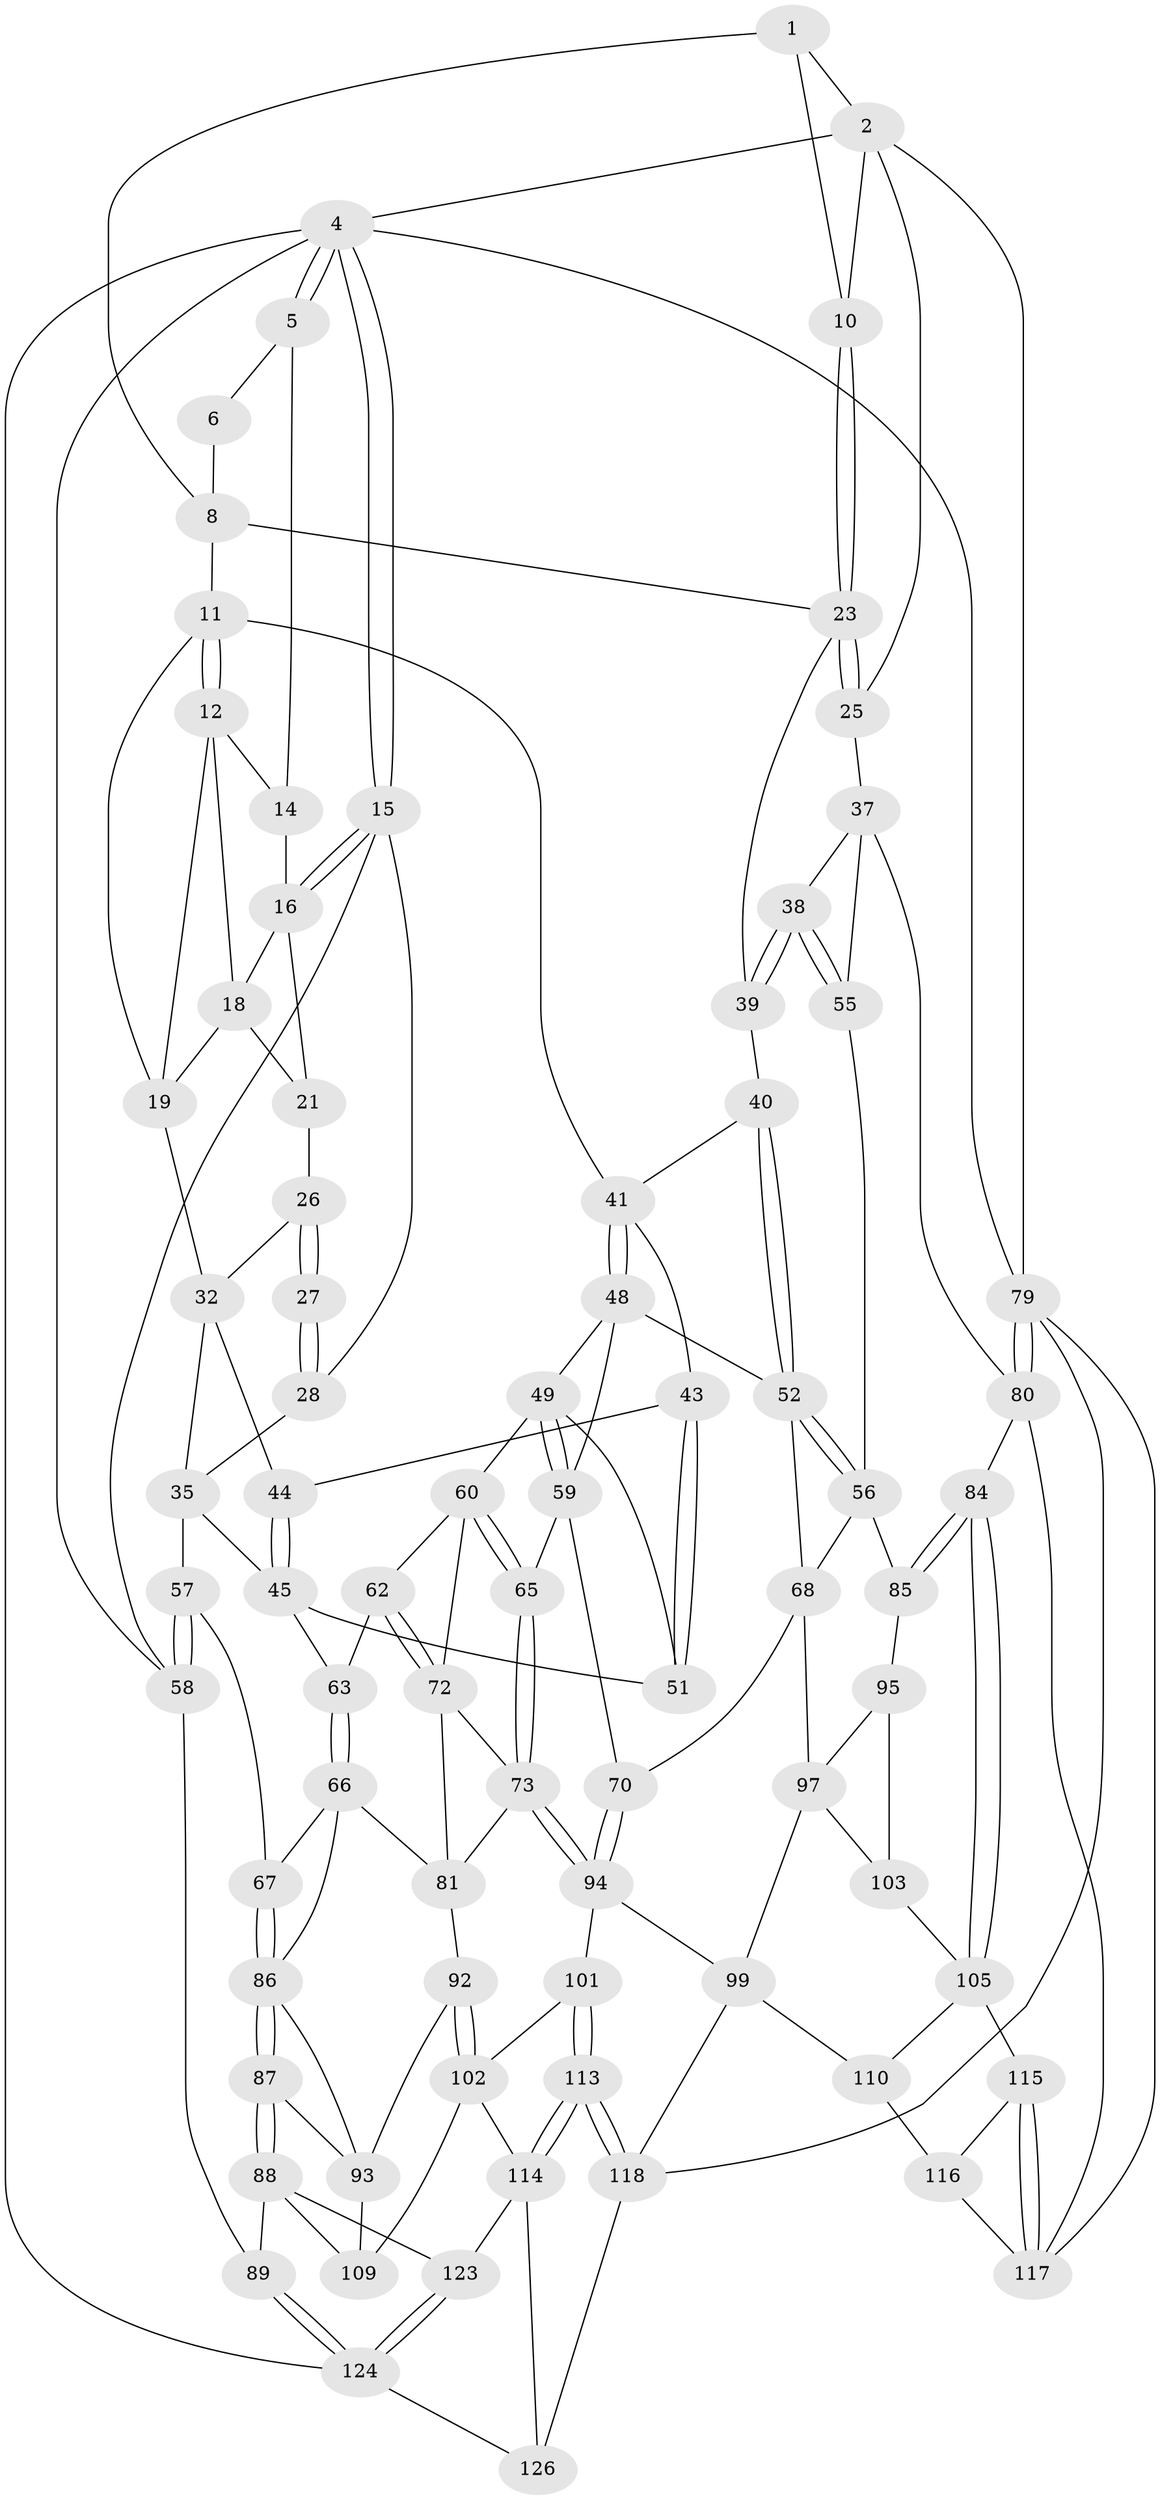 // original degree distribution, {3: 0.015873015873015872, 4: 0.23809523809523808, 6: 0.2222222222222222, 5: 0.5238095238095238}
// Generated by graph-tools (version 1.1) at 2025/42/03/06/25 10:42:34]
// undirected, 79 vertices, 176 edges
graph export_dot {
graph [start="1"]
  node [color=gray90,style=filled];
  1 [pos="+0.7158777696696718+0",super="+7"];
  2 [pos="+0.8377133654536231+0",super="+3"];
  4 [pos="+0+0",super="+77"];
  5 [pos="+0.3671990500604338+0"];
  6 [pos="+0.5140536993612651+0"];
  8 [pos="+0.5815155743449195+0.19113023967006354",super="+9"];
  10 [pos="+0.8362116243018257+0.11209580056349322"];
  11 [pos="+0.5607002838151959+0.20909563436060224",super="+34"];
  12 [pos="+0.38682852575942206+0.1027035319231396",super="+13"];
  14 [pos="+0.3596741617450747+0"];
  15 [pos="+0+0",super="+29"];
  16 [pos="+0.1387809736647218+0.08248644687249512",super="+17"];
  18 [pos="+0.2009024111015771+0.08273604164108897",super="+20"];
  19 [pos="+0.3254699803698247+0.14740122480137516",super="+31"];
  21 [pos="+0.2689560634517443+0.16167664180084446",super="+22"];
  23 [pos="+0.8598020324672858+0.1427125673943954",super="+24"];
  25 [pos="+1+0"];
  26 [pos="+0.1552139630983116+0.17322657372366848",super="+30"];
  27 [pos="+0.12190769286557018+0.21113762756623763"];
  28 [pos="+0+0.22600266198362748",super="+36"];
  32 [pos="+0.2944679502810444+0.2920911362487334",super="+33"];
  35 [pos="+0.17646463608231905+0.34238636518741294",super="+47"];
  37 [pos="+1+0.2573881641005391",super="+78"];
  38 [pos="+0.872705573434365+0.2980491371338981"];
  39 [pos="+0.8651305345303242+0.29355485798483283"];
  40 [pos="+0.8011775172951761+0.3243177494935038"];
  41 [pos="+0.5616505484074246+0.23025427322512648",super="+42"];
  43 [pos="+0.47547870178753776+0.31804612692857015"];
  44 [pos="+0.29739875707844293+0.2944460971566885"];
  45 [pos="+0.33582718976286946+0.41879688906035056",super="+46"];
  48 [pos="+0.6040585614479436+0.3287760763680676",super="+54"];
  49 [pos="+0.5463286053095439+0.44404001583421604",super="+50"];
  51 [pos="+0.4488137935220467+0.3965216064793156"];
  52 [pos="+0.7449726409383718+0.4155043972505736",super="+53"];
  55 [pos="+0.9219100949297669+0.47915220854123447"];
  56 [pos="+0.8571889777924346+0.5084150178359235",super="+71"];
  57 [pos="+0.1195571796130614+0.44937119705073036"];
  58 [pos="+0+0.49860183715387757",super="+76"];
  59 [pos="+0.5944531791729191+0.5092723438318599",super="+64"];
  60 [pos="+0.45594057063081356+0.4839090349715025",super="+61"];
  62 [pos="+0.35345323206622536+0.5051134130093586"];
  63 [pos="+0.31338513768285087+0.4978028867967907"];
  65 [pos="+0.540543379310846+0.5601641635222521"];
  66 [pos="+0.3073594952105318+0.5056830200518272",super="+82"];
  67 [pos="+0.1796917827145968+0.5162430005708329"];
  68 [pos="+0.7316950798437871+0.5552876319540303",super="+69"];
  70 [pos="+0.6411329411834092+0.5894968027165071"];
  72 [pos="+0.4073324949731018+0.5619052507990618",super="+75"];
  73 [pos="+0.5077221789643369+0.610171287729953",super="+74"];
  79 [pos="+1+1",super="+120"];
  80 [pos="+1+0.7224916403513058",super="+83"];
  81 [pos="+0.34311653898134814+0.5967756816902026",super="+91"];
  84 [pos="+0.9494481699762598+0.7373022957691759"];
  85 [pos="+0.8314866481366715+0.6546903005281336"];
  86 [pos="+0.19032233754806346+0.6470281161308791",super="+90"];
  87 [pos="+0.1489220275308189+0.68729635971404"];
  88 [pos="+0+0.7508530176249384",super="+112"];
  89 [pos="+0+0.7420346773308901"];
  92 [pos="+0.3914136236429497+0.7073376806888223"];
  93 [pos="+0.3221419230925308+0.713935773120111",super="+107"];
  94 [pos="+0.5663368269647161+0.7745128257363798",super="+100"];
  95 [pos="+0.7992692608421941+0.6697935774287588",super="+96"];
  97 [pos="+0.6991158706527498+0.66114946879775",super="+98"];
  99 [pos="+0.605037899660079+0.8072974231878947",super="+111"];
  101 [pos="+0.4428998196083473+0.7782145203423824"];
  102 [pos="+0.440537910601032+0.7778097075170429",super="+108"];
  103 [pos="+0.6923023601449378+0.7746783025237601",super="+104"];
  105 [pos="+0.8938568656418072+0.7804206557934433",super="+106"];
  109 [pos="+0.2791924167083296+0.8348962686016181"];
  110 [pos="+0.7809760873083109+0.8788052875984762"];
  113 [pos="+0.4737642241013262+0.9746557562115691"];
  114 [pos="+0.35247186788509116+0.9083742873787953",super="+122"];
  115 [pos="+0.8810324276138584+0.8015763865479807"];
  116 [pos="+0.8206689648507887+0.8769852419287272"];
  117 [pos="+0.9040476254267273+0.9613680451114495",super="+119"];
  118 [pos="+0.6040007365514627+1",super="+121"];
  123 [pos="+0.15567156606054242+0.8941495663918081"];
  124 [pos="+0.11840351050204317+1",super="+125"];
  126 [pos="+0.2549457076291166+1"];
  1 -- 2;
  1 -- 8;
  1 -- 10;
  2 -- 10;
  2 -- 25;
  2 -- 4;
  2 -- 79;
  4 -- 5;
  4 -- 5;
  4 -- 15;
  4 -- 15;
  4 -- 58;
  4 -- 79;
  4 -- 124;
  5 -- 6;
  5 -- 14;
  6 -- 8;
  8 -- 23;
  8 -- 11;
  10 -- 23;
  10 -- 23;
  11 -- 12;
  11 -- 12;
  11 -- 19;
  11 -- 41;
  12 -- 19;
  12 -- 18;
  12 -- 14;
  14 -- 16;
  15 -- 16;
  15 -- 16;
  15 -- 58;
  15 -- 28;
  16 -- 21;
  16 -- 18;
  18 -- 19;
  18 -- 21;
  19 -- 32;
  21 -- 26 [weight=2];
  23 -- 25;
  23 -- 25;
  23 -- 39;
  25 -- 37;
  26 -- 27;
  26 -- 27;
  26 -- 32;
  27 -- 28 [weight=2];
  27 -- 28;
  28 -- 35;
  32 -- 44;
  32 -- 35;
  35 -- 57;
  35 -- 45;
  37 -- 38;
  37 -- 80;
  37 -- 55;
  38 -- 39;
  38 -- 39;
  38 -- 55;
  38 -- 55;
  39 -- 40;
  40 -- 41;
  40 -- 52;
  40 -- 52;
  41 -- 48;
  41 -- 48;
  41 -- 43;
  43 -- 44;
  43 -- 51;
  43 -- 51;
  44 -- 45;
  44 -- 45;
  45 -- 51;
  45 -- 63;
  48 -- 49;
  48 -- 59;
  48 -- 52;
  49 -- 59;
  49 -- 59;
  49 -- 51;
  49 -- 60;
  52 -- 56;
  52 -- 56;
  52 -- 68;
  55 -- 56;
  56 -- 68;
  56 -- 85;
  57 -- 58;
  57 -- 58;
  57 -- 67;
  58 -- 89;
  59 -- 65;
  59 -- 70;
  60 -- 65;
  60 -- 65;
  60 -- 72;
  60 -- 62;
  62 -- 63;
  62 -- 72;
  62 -- 72;
  63 -- 66;
  63 -- 66;
  65 -- 73;
  65 -- 73;
  66 -- 67;
  66 -- 81;
  66 -- 86;
  67 -- 86;
  67 -- 86;
  68 -- 97;
  68 -- 70;
  70 -- 94;
  70 -- 94;
  72 -- 73;
  72 -- 81;
  73 -- 94;
  73 -- 94;
  73 -- 81;
  79 -- 80;
  79 -- 80;
  79 -- 118;
  79 -- 117;
  80 -- 84;
  80 -- 117;
  81 -- 92;
  84 -- 85;
  84 -- 85;
  84 -- 105;
  84 -- 105;
  85 -- 95;
  86 -- 87;
  86 -- 87;
  86 -- 93;
  87 -- 88;
  87 -- 88;
  87 -- 93;
  88 -- 89;
  88 -- 123;
  88 -- 109;
  89 -- 124;
  89 -- 124;
  92 -- 93;
  92 -- 102;
  92 -- 102;
  93 -- 109;
  94 -- 99;
  94 -- 101;
  95 -- 97;
  95 -- 103 [weight=2];
  97 -- 99;
  97 -- 103;
  99 -- 118;
  99 -- 110;
  101 -- 102;
  101 -- 113;
  101 -- 113;
  102 -- 114;
  102 -- 109;
  103 -- 105;
  105 -- 115;
  105 -- 110;
  110 -- 116;
  113 -- 114;
  113 -- 114;
  113 -- 118;
  113 -- 118;
  114 -- 123;
  114 -- 126;
  115 -- 116;
  115 -- 117;
  115 -- 117;
  116 -- 117;
  118 -- 126;
  123 -- 124;
  123 -- 124;
  124 -- 126;
}
